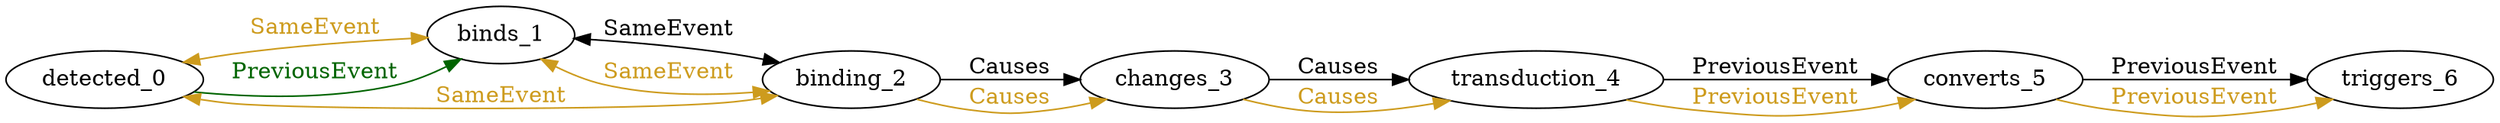digraph finite_state_machine { 
	rankdir=LR;
	size="50,50";
node0 [label = "detected_0"]
node1 [label = "binds_1"]
node2 [label = "binding_2"]
node3 [label = "changes_3"]
node4 [label = "transduction_4"]
node5 [label = "converts_5"]
node6 [label = "triggers_6"]
node0 -> node1 [ label = "SameEvent" fontcolor="goldenrod3" dir = "both" color = "goldenrod3"];
node0 -> node2 [ label = "SameEvent" fontcolor="goldenrod3" dir = "both" color = "goldenrod3"];
node1 -> node2 [ label = "SameEvent" fontcolor="black" dir = "both" color = "Black"];
node1 -> node2 [ label = "SameEvent" fontcolor="goldenrod3" dir = "both" color = "goldenrod3"];
node2 -> node3 [ label = "Causes" fontcolor="black"  color = "Black"];
node2 -> node3 [ label = "Causes" fontcolor="goldenrod3"  color = "goldenrod3"];
node3 -> node4 [ label = "Causes" fontcolor="black"  color = "Black"];
node3 -> node4 [ label = "Causes" fontcolor="goldenrod3"  color = "goldenrod3"];
node4 -> node5 [ label = "PreviousEvent" fontcolor="black"  color = "Black"];
node4 -> node5 [ label = "PreviousEvent" fontcolor="goldenrod3"  color = "goldenrod3"];
node5 -> node6 [ label = "PreviousEvent" fontcolor="black"  color = "Black"];
node5 -> node6 [ label = "PreviousEvent" fontcolor="goldenrod3"  color = "goldenrod3"];
node0 -> node1 [ label = "PreviousEvent" fontcolor="darkgreen"  color = "darkgreen"];
}